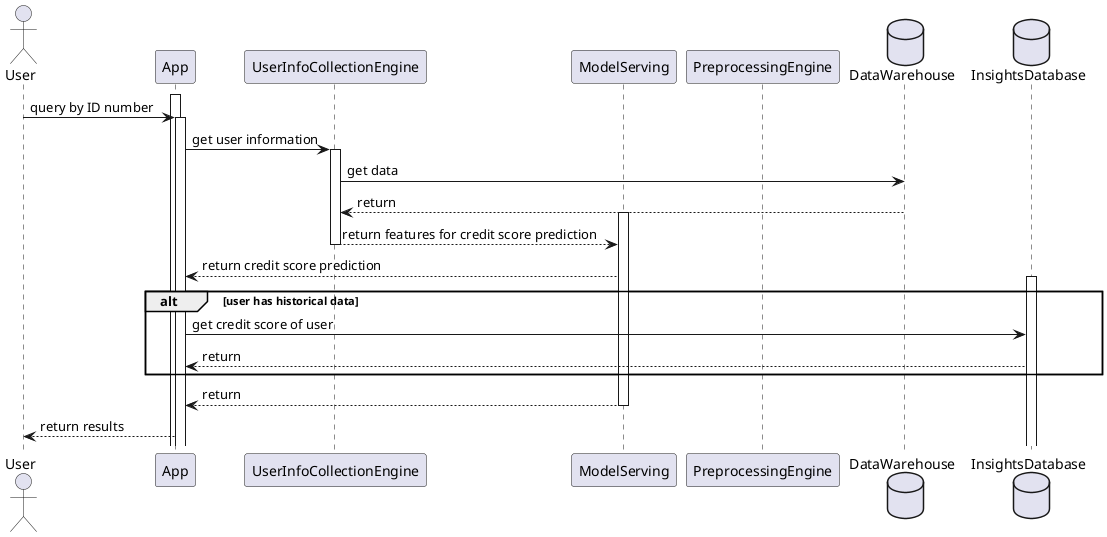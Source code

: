 @startuml
actor           User
participant     App
participant     UserInfoCollectionEngine
participant     ModelServing
participant     PreprocessingEngine
database        DataWarehouse
database        InsightsDatabase

App++
User -> App++                                       : query by ID number
App -> UserInfoCollectionEngine++                   : get user information
UserInfoCollectionEngine -> DataWarehouse           : get data
DataWarehouse --> UserInfoCollectionEngine          : return
ModelServing++
UserInfoCollectionEngine --> ModelServing           : return features for credit score prediction
UserInfoCollectionEngine--
ModelServing --> App                                : return credit score prediction

alt user has historical data
    InsightsDatabase++
    App -> InsightsDatabase                         : get credit score of user
    InsightsDatabase --> App                        : return

end
ModelServing --> App                        : return
ModelServing--
App --> User                                : return results
@enduml
